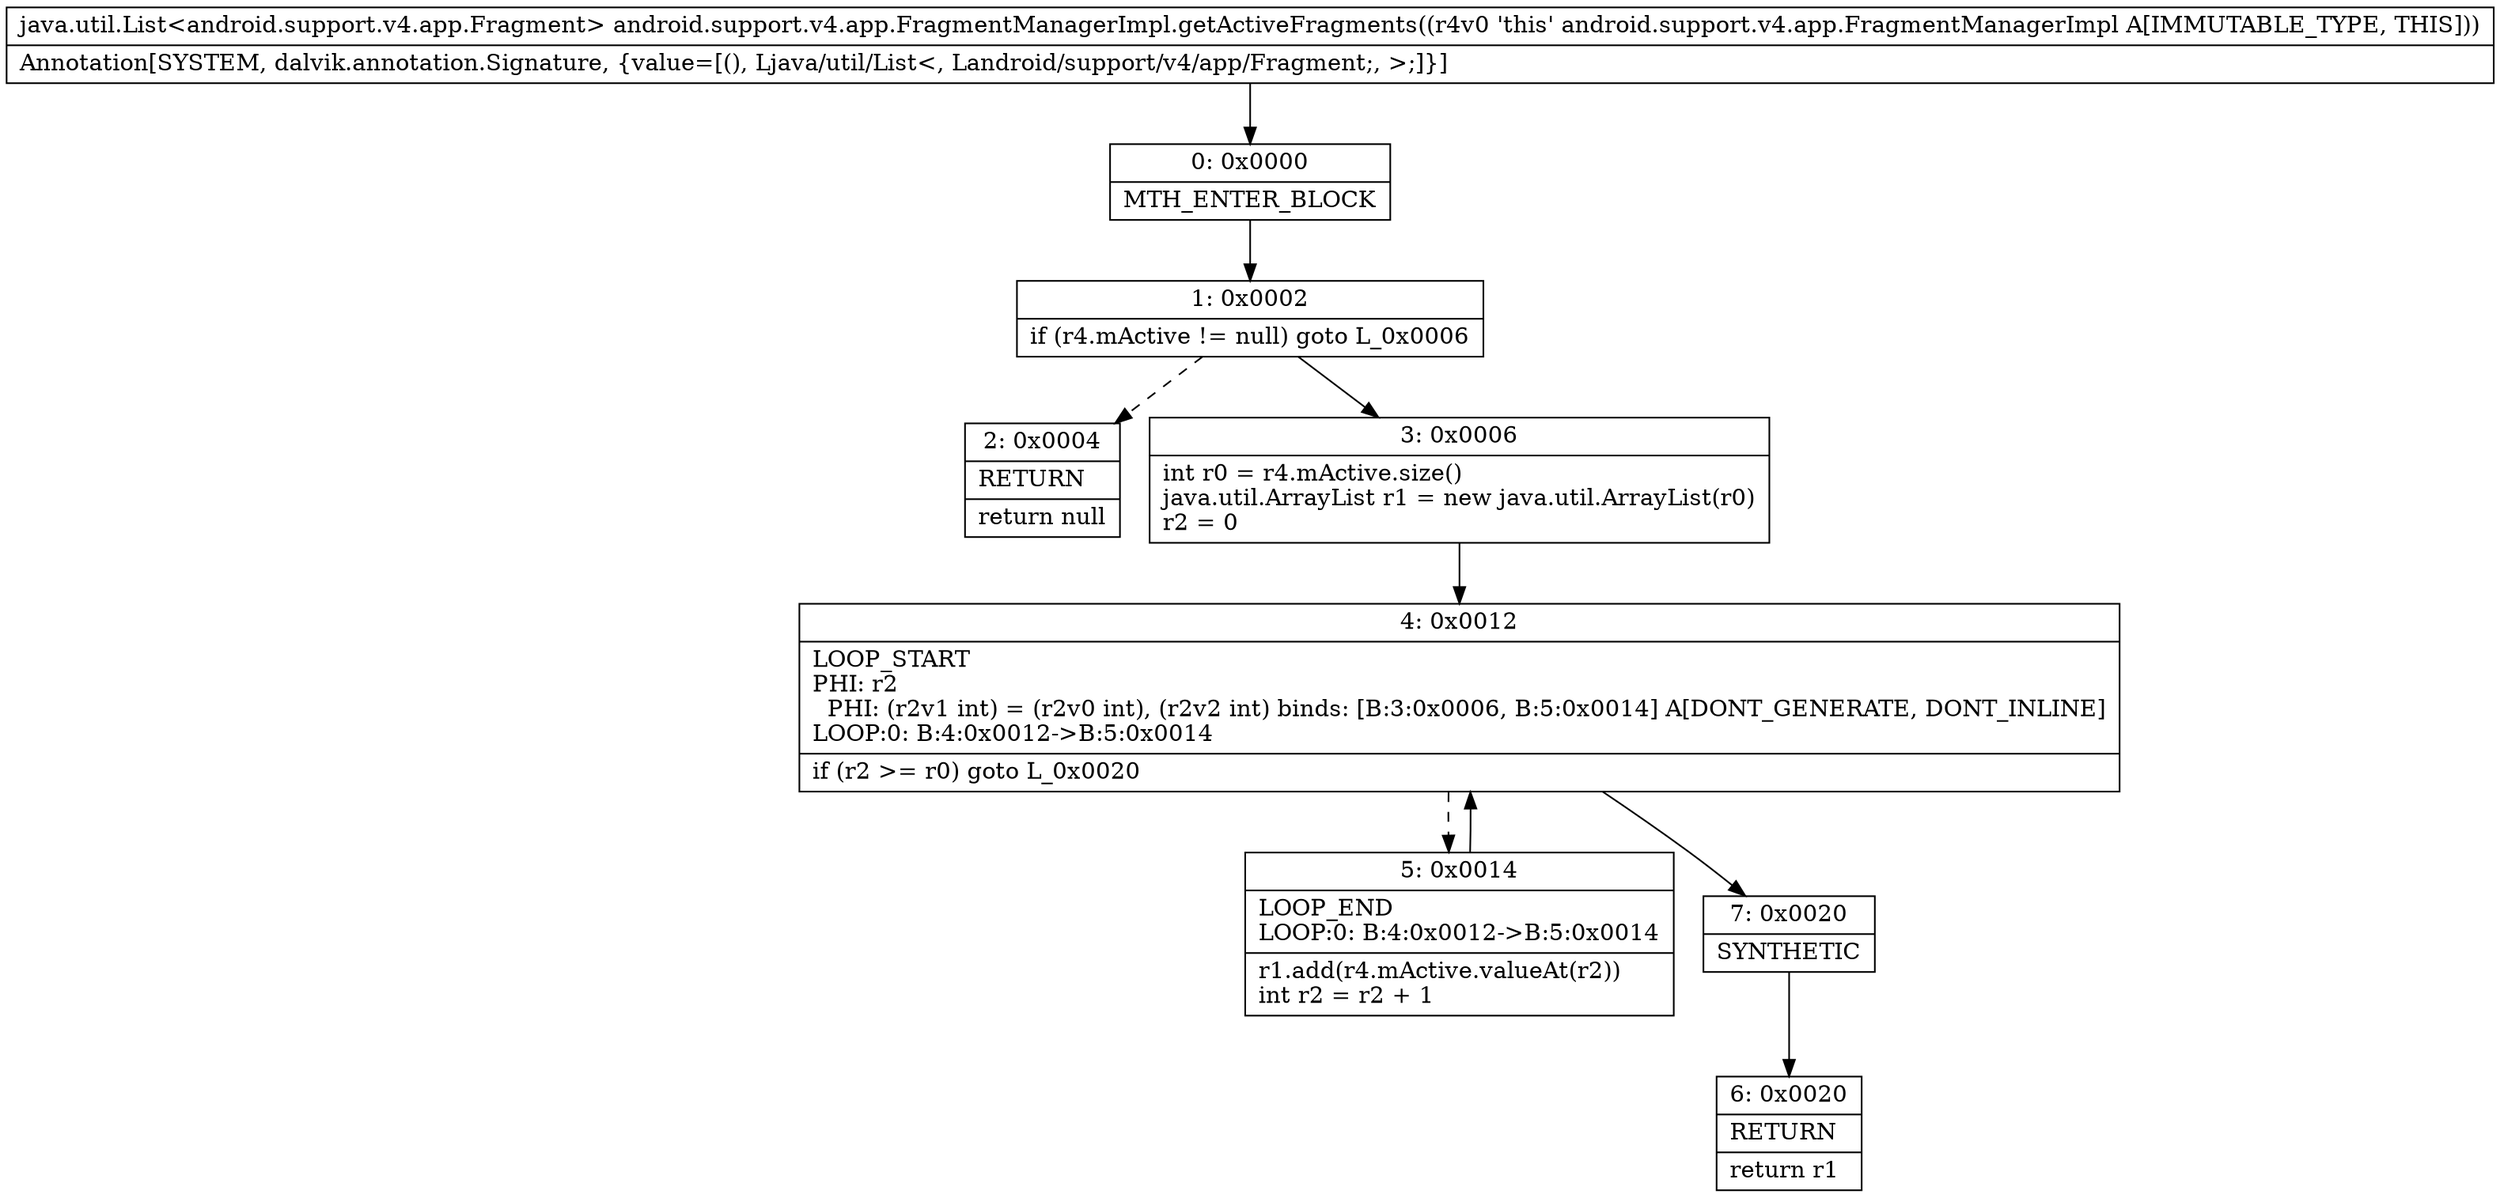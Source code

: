 digraph "CFG forandroid.support.v4.app.FragmentManagerImpl.getActiveFragments()Ljava\/util\/List;" {
Node_0 [shape=record,label="{0\:\ 0x0000|MTH_ENTER_BLOCK\l}"];
Node_1 [shape=record,label="{1\:\ 0x0002|if (r4.mActive != null) goto L_0x0006\l}"];
Node_2 [shape=record,label="{2\:\ 0x0004|RETURN\l|return null\l}"];
Node_3 [shape=record,label="{3\:\ 0x0006|int r0 = r4.mActive.size()\ljava.util.ArrayList r1 = new java.util.ArrayList(r0)\lr2 = 0\l}"];
Node_4 [shape=record,label="{4\:\ 0x0012|LOOP_START\lPHI: r2 \l  PHI: (r2v1 int) = (r2v0 int), (r2v2 int) binds: [B:3:0x0006, B:5:0x0014] A[DONT_GENERATE, DONT_INLINE]\lLOOP:0: B:4:0x0012\-\>B:5:0x0014\l|if (r2 \>= r0) goto L_0x0020\l}"];
Node_5 [shape=record,label="{5\:\ 0x0014|LOOP_END\lLOOP:0: B:4:0x0012\-\>B:5:0x0014\l|r1.add(r4.mActive.valueAt(r2))\lint r2 = r2 + 1\l}"];
Node_6 [shape=record,label="{6\:\ 0x0020|RETURN\l|return r1\l}"];
Node_7 [shape=record,label="{7\:\ 0x0020|SYNTHETIC\l}"];
MethodNode[shape=record,label="{java.util.List\<android.support.v4.app.Fragment\> android.support.v4.app.FragmentManagerImpl.getActiveFragments((r4v0 'this' android.support.v4.app.FragmentManagerImpl A[IMMUTABLE_TYPE, THIS]))  | Annotation[SYSTEM, dalvik.annotation.Signature, \{value=[(), Ljava\/util\/List\<, Landroid\/support\/v4\/app\/Fragment;, \>;]\}]\l}"];
MethodNode -> Node_0;
Node_0 -> Node_1;
Node_1 -> Node_2[style=dashed];
Node_1 -> Node_3;
Node_3 -> Node_4;
Node_4 -> Node_5[style=dashed];
Node_4 -> Node_7;
Node_5 -> Node_4;
Node_7 -> Node_6;
}

